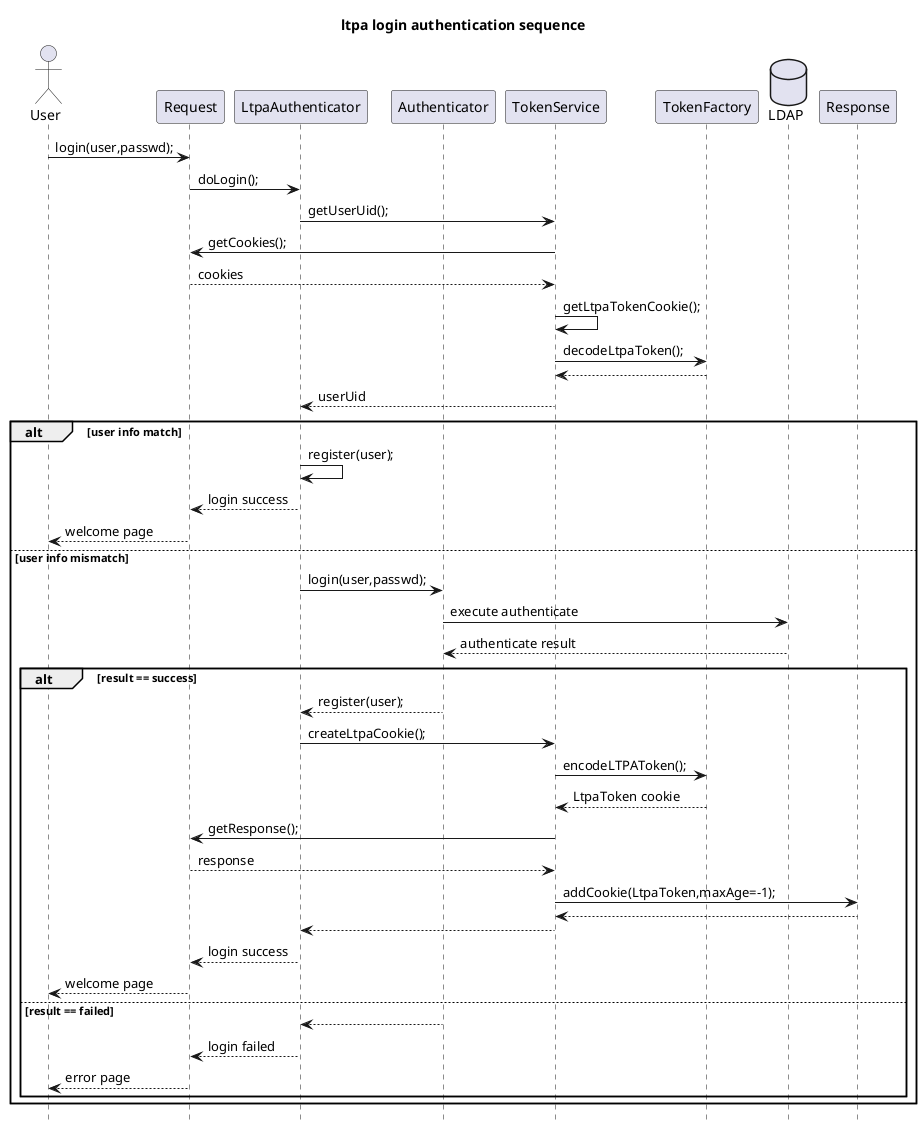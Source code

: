 @startuml
'style
title ltpa login authentication sequence
hide footbox

'participant
actor User
participant Request
participant LtpaAuthenticator
participant Authenticator
participant TokenService
participant TokenFactory
database LDAP
participant Response

User -> Request : login(user,passwd);
Request -> LtpaAuthenticator : doLogin();
LtpaAuthenticator -> TokenService : getUserUid();
TokenService -> Request : getCookies();
Request --> TokenService : cookies
TokenService -> TokenService : getLtpaTokenCookie();
TokenService -> TokenFactory : decodeLtpaToken();
TokenFactory --> TokenService
TokenService --> LtpaAuthenticator : userUid
alt user info match
    LtpaAuthenticator -> LtpaAuthenticator : register(user);
    LtpaAuthenticator --> Request : login success
    Request --> User : welcome page
else user info mismatch
    LtpaAuthenticator -> Authenticator : login(user,passwd);
    Authenticator -> LDAP : execute authenticate
    LDAP --> Authenticator : authenticate result
    alt result == success
        Authenticator --> LtpaAuthenticator : register(user);
        LtpaAuthenticator -> TokenService : createLtpaCookie();
        TokenService -> TokenFactory : encodeLTPAToken();
        TokenFactory --> TokenService : LtpaToken cookie
        TokenService -> Request : getResponse();
        Request --> TokenService : response
        TokenService -> Response : addCookie(LtpaToken,maxAge=-1);
        Response --> TokenService
        TokenService --> LtpaAuthenticator
        LtpaAuthenticator --> Request : login success
    Request --> User : welcome page
    else result == failed
        Authenticator --> LtpaAuthenticator
        LtpaAuthenticator --> Request : login failed
        Request --> User : error page
    end
end



@enduml